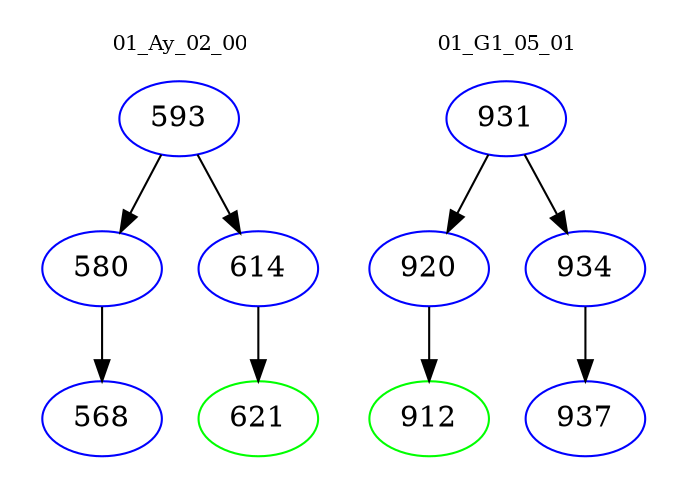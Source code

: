 digraph{
subgraph cluster_0 {
color = white
label = "01_Ay_02_00";
fontsize=10;
T0_593 [label="593", color="blue"]
T0_593 -> T0_580 [color="black"]
T0_580 [label="580", color="blue"]
T0_580 -> T0_568 [color="black"]
T0_568 [label="568", color="blue"]
T0_593 -> T0_614 [color="black"]
T0_614 [label="614", color="blue"]
T0_614 -> T0_621 [color="black"]
T0_621 [label="621", color="green"]
}
subgraph cluster_1 {
color = white
label = "01_G1_05_01";
fontsize=10;
T1_931 [label="931", color="blue"]
T1_931 -> T1_920 [color="black"]
T1_920 [label="920", color="blue"]
T1_920 -> T1_912 [color="black"]
T1_912 [label="912", color="green"]
T1_931 -> T1_934 [color="black"]
T1_934 [label="934", color="blue"]
T1_934 -> T1_937 [color="black"]
T1_937 [label="937", color="blue"]
}
}
